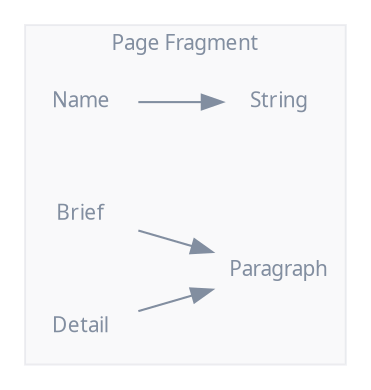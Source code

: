 digraph G {
    bgcolor = none;
    rankdir="LR";
    node [        
        shape     = none;
        fontname  = "Segoe UI",
        bgcolor   = none
        color     = "#828EA0FF",
        fontcolor = "#828EA0FF",
        fontsize  = "10",
    ]
    edge [
        color     = "#828EA0FF",
        fontcolor = "#828EA0FF",
        fontsize  = "10",
    ]

    subgraph cluster_0{ 
        margin    = 0;
        label     = "Page Fragment"
        fontname  = "Segoe UI";
        color     = "#828EA020";
        fontcolor = "#828EA0FF";
        fontsize  = "10";
        bgcolor   = "#828EA00C";
        
        Name->String;
        Brief->Paragraph;
        Detail->Paragraph;
    };
}